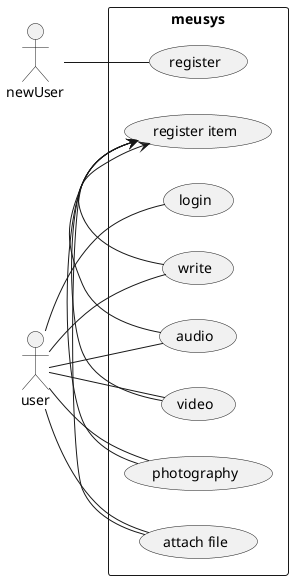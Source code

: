 @startuml teste

scale 1
left to right direction
skinparam PackageStyle rect
actor newUser
actor user
rectangle meusys {
  newUser -- (register)
  user -- (login)
  user -- (write)
  user -- (audio)
  user -- (video)
  user -- (photography)
  user -- (attach file)
 (write) -> (register item)
 (audio) -> (register item)
 (video) -> (register item)
 (photography) -> (register item)
 (attach file) -> (register item)
}
@enduml